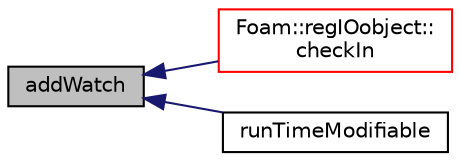 digraph "addWatch"
{
  bgcolor="transparent";
  edge [fontname="Helvetica",fontsize="10",labelfontname="Helvetica",labelfontsize="10"];
  node [fontname="Helvetica",fontsize="10",shape=record];
  rankdir="LR";
  Node7276 [label="addWatch",height=0.2,width=0.4,color="black", fillcolor="grey75", style="filled", fontcolor="black"];
  Node7276 -> Node7277 [dir="back",color="midnightblue",fontsize="10",style="solid",fontname="Helvetica"];
  Node7277 [label="Foam::regIOobject::\lcheckIn",height=0.2,width=0.4,color="red",URL="$a27441.html#af9e300b410088279d671077efe9751f8",tooltip="Add object to registry. "];
  Node7276 -> Node7539 [dir="back",color="midnightblue",fontsize="10",style="solid",fontname="Helvetica"];
  Node7539 [label="runTimeModifiable",height=0.2,width=0.4,color="black",URL="$a27457.html#a6b0d82b6a40b7f9c7627d6ccffd54c82",tooltip="Supports re-reading. "];
}
